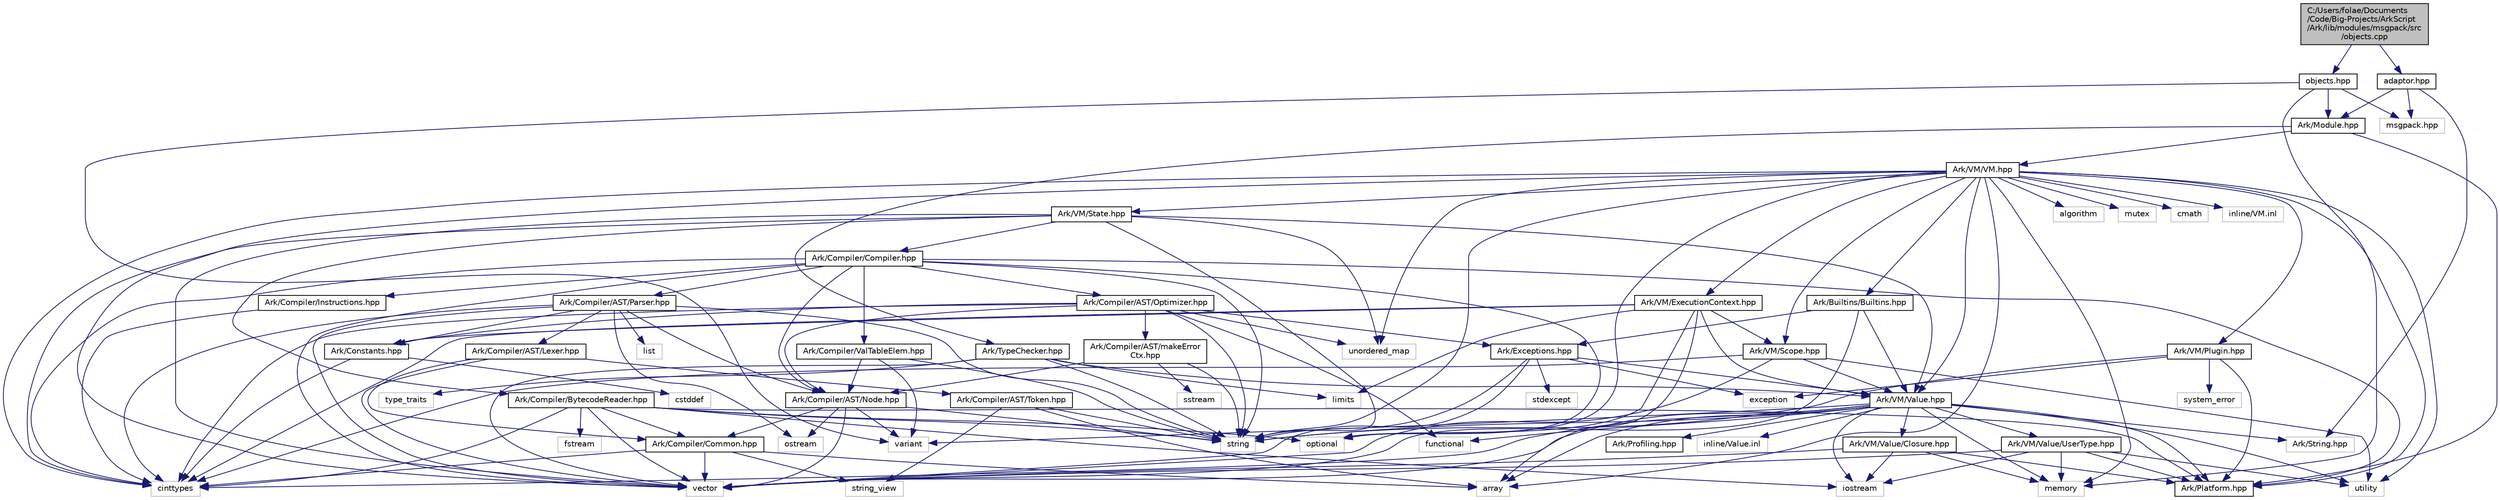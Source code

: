 digraph "C:/Users/folae/Documents/Code/Big-Projects/ArkScript/Ark/lib/modules/msgpack/src/objects.cpp"
{
 // INTERACTIVE_SVG=YES
 // LATEX_PDF_SIZE
  edge [fontname="Helvetica",fontsize="10",labelfontname="Helvetica",labelfontsize="10"];
  node [fontname="Helvetica",fontsize="10",shape=record];
  Node1 [label="C:/Users/folae/Documents\l/Code/Big-Projects/ArkScript\l/Ark/lib/modules/msgpack/src\l/objects.cpp",height=0.2,width=0.4,color="black", fillcolor="grey75", style="filled", fontcolor="black",tooltip=" "];
  Node1 -> Node2 [color="midnightblue",fontsize="10",style="solid",fontname="Helvetica"];
  Node2 [label="objects.hpp",height=0.2,width=0.4,color="black", fillcolor="white", style="filled",URL="$d9/da0/objects_8hpp.html",tooltip=" "];
  Node2 -> Node3 [color="midnightblue",fontsize="10",style="solid",fontname="Helvetica"];
  Node3 [label="variant",height=0.2,width=0.4,color="grey75", fillcolor="white", style="filled",tooltip=" "];
  Node2 -> Node4 [color="midnightblue",fontsize="10",style="solid",fontname="Helvetica"];
  Node4 [label="memory",height=0.2,width=0.4,color="grey75", fillcolor="white", style="filled",tooltip=" "];
  Node2 -> Node5 [color="midnightblue",fontsize="10",style="solid",fontname="Helvetica"];
  Node5 [label="msgpack.hpp",height=0.2,width=0.4,color="grey75", fillcolor="white", style="filled",tooltip=" "];
  Node2 -> Node6 [color="midnightblue",fontsize="10",style="solid",fontname="Helvetica"];
  Node6 [label="Ark/Module.hpp",height=0.2,width=0.4,color="black", fillcolor="white", style="filled",URL="$d5/d44/Module_8hpp.html",tooltip=" "];
  Node6 -> Node7 [color="midnightblue",fontsize="10",style="solid",fontname="Helvetica"];
  Node7 [label="Ark/VM/VM.hpp",height=0.2,width=0.4,color="black", fillcolor="white", style="filled",URL="$d1/d91/VM_8hpp.html",tooltip="The ArkScript virtual machine."];
  Node7 -> Node8 [color="midnightblue",fontsize="10",style="solid",fontname="Helvetica"];
  Node8 [label="array",height=0.2,width=0.4,color="grey75", fillcolor="white", style="filled",tooltip=" "];
  Node7 -> Node9 [color="midnightblue",fontsize="10",style="solid",fontname="Helvetica"];
  Node9 [label="vector",height=0.2,width=0.4,color="grey75", fillcolor="white", style="filled",tooltip=" "];
  Node7 -> Node10 [color="midnightblue",fontsize="10",style="solid",fontname="Helvetica"];
  Node10 [label="string",height=0.2,width=0.4,color="grey75", fillcolor="white", style="filled",tooltip=" "];
  Node7 -> Node11 [color="midnightblue",fontsize="10",style="solid",fontname="Helvetica"];
  Node11 [label="cinttypes",height=0.2,width=0.4,color="grey75", fillcolor="white", style="filled",tooltip=" "];
  Node7 -> Node12 [color="midnightblue",fontsize="10",style="solid",fontname="Helvetica"];
  Node12 [label="algorithm",height=0.2,width=0.4,color="grey75", fillcolor="white", style="filled",tooltip=" "];
  Node7 -> Node13 [color="midnightblue",fontsize="10",style="solid",fontname="Helvetica"];
  Node13 [label="optional",height=0.2,width=0.4,color="grey75", fillcolor="white", style="filled",tooltip=" "];
  Node7 -> Node4 [color="midnightblue",fontsize="10",style="solid",fontname="Helvetica"];
  Node7 -> Node14 [color="midnightblue",fontsize="10",style="solid",fontname="Helvetica"];
  Node14 [label="unordered_map",height=0.2,width=0.4,color="grey75", fillcolor="white", style="filled",tooltip=" "];
  Node7 -> Node15 [color="midnightblue",fontsize="10",style="solid",fontname="Helvetica"];
  Node15 [label="utility",height=0.2,width=0.4,color="grey75", fillcolor="white", style="filled",tooltip=" "];
  Node7 -> Node16 [color="midnightblue",fontsize="10",style="solid",fontname="Helvetica"];
  Node16 [label="mutex",height=0.2,width=0.4,color="grey75", fillcolor="white", style="filled",tooltip=" "];
  Node7 -> Node17 [color="midnightblue",fontsize="10",style="solid",fontname="Helvetica"];
  Node17 [label="Ark/VM/Value.hpp",height=0.2,width=0.4,color="black", fillcolor="white", style="filled",URL="$de/dfd/Value_8hpp.html",tooltip=" "];
  Node17 -> Node9 [color="midnightblue",fontsize="10",style="solid",fontname="Helvetica"];
  Node17 -> Node3 [color="midnightblue",fontsize="10",style="solid",fontname="Helvetica"];
  Node17 -> Node10 [color="midnightblue",fontsize="10",style="solid",fontname="Helvetica"];
  Node17 -> Node11 [color="midnightblue",fontsize="10",style="solid",fontname="Helvetica"];
  Node17 -> Node18 [color="midnightblue",fontsize="10",style="solid",fontname="Helvetica"];
  Node18 [label="iostream",height=0.2,width=0.4,color="grey75", fillcolor="white", style="filled",tooltip=" "];
  Node17 -> Node4 [color="midnightblue",fontsize="10",style="solid",fontname="Helvetica"];
  Node17 -> Node19 [color="midnightblue",fontsize="10",style="solid",fontname="Helvetica"];
  Node19 [label="functional",height=0.2,width=0.4,color="grey75", fillcolor="white", style="filled",tooltip=" "];
  Node17 -> Node15 [color="midnightblue",fontsize="10",style="solid",fontname="Helvetica"];
  Node17 -> Node20 [color="midnightblue",fontsize="10",style="solid",fontname="Helvetica"];
  Node20 [label="Ark/String.hpp",height=0.2,width=0.4,color="grey75", fillcolor="white", style="filled",tooltip=" "];
  Node17 -> Node8 [color="midnightblue",fontsize="10",style="solid",fontname="Helvetica"];
  Node17 -> Node21 [color="midnightblue",fontsize="10",style="solid",fontname="Helvetica"];
  Node21 [label="Ark/VM/Value/Closure.hpp",height=0.2,width=0.4,color="black", fillcolor="white", style="filled",URL="$dc/dd5/Closure_8hpp.html",tooltip="Subtype of the value type, handling closures."];
  Node21 -> Node4 [color="midnightblue",fontsize="10",style="solid",fontname="Helvetica"];
  Node21 -> Node9 [color="midnightblue",fontsize="10",style="solid",fontname="Helvetica"];
  Node21 -> Node18 [color="midnightblue",fontsize="10",style="solid",fontname="Helvetica"];
  Node21 -> Node22 [color="midnightblue",fontsize="10",style="solid",fontname="Helvetica"];
  Node22 [label="Ark/Platform.hpp",height=0.2,width=0.4,color="black", fillcolor="white", style="filled",URL="$d5/d40/Platform_8hpp.html",tooltip="ArkScript configuration macros."];
  Node17 -> Node23 [color="midnightblue",fontsize="10",style="solid",fontname="Helvetica"];
  Node23 [label="Ark/VM/Value/UserType.hpp",height=0.2,width=0.4,color="black", fillcolor="white", style="filled",URL="$dc/d3d/UserType_8hpp.html",tooltip="Subtype of the value, capable of handling any C++ type."];
  Node23 -> Node18 [color="midnightblue",fontsize="10",style="solid",fontname="Helvetica"];
  Node23 -> Node9 [color="midnightblue",fontsize="10",style="solid",fontname="Helvetica"];
  Node23 -> Node15 [color="midnightblue",fontsize="10",style="solid",fontname="Helvetica"];
  Node23 -> Node4 [color="midnightblue",fontsize="10",style="solid",fontname="Helvetica"];
  Node23 -> Node22 [color="midnightblue",fontsize="10",style="solid",fontname="Helvetica"];
  Node17 -> Node22 [color="midnightblue",fontsize="10",style="solid",fontname="Helvetica"];
  Node17 -> Node24 [color="midnightblue",fontsize="10",style="solid",fontname="Helvetica"];
  Node24 [label="Ark/Profiling.hpp",height=0.2,width=0.4,color="black", fillcolor="white", style="filled",URL="$d0/dd2/Profiling_8hpp.html",tooltip=" "];
  Node17 -> Node25 [color="midnightblue",fontsize="10",style="solid",fontname="Helvetica"];
  Node25 [label="inline/Value.inl",height=0.2,width=0.4,color="grey75", fillcolor="white", style="filled",tooltip=" "];
  Node7 -> Node26 [color="midnightblue",fontsize="10",style="solid",fontname="Helvetica"];
  Node26 [label="Ark/VM/Scope.hpp",height=0.2,width=0.4,color="black", fillcolor="white", style="filled",URL="$d8/dcd/Scope_8hpp.html",tooltip="The virtual machine scope system."];
  Node26 -> Node9 [color="midnightblue",fontsize="10",style="solid",fontname="Helvetica"];
  Node26 -> Node15 [color="midnightblue",fontsize="10",style="solid",fontname="Helvetica"];
  Node26 -> Node11 [color="midnightblue",fontsize="10",style="solid",fontname="Helvetica"];
  Node26 -> Node17 [color="midnightblue",fontsize="10",style="solid",fontname="Helvetica"];
  Node7 -> Node27 [color="midnightblue",fontsize="10",style="solid",fontname="Helvetica"];
  Node27 [label="Ark/VM/State.hpp",height=0.2,width=0.4,color="black", fillcolor="white", style="filled",URL="$d0/db5/State_8hpp.html",tooltip="State used by the virtual machine: it loads the bytecode, can compile it if needed,..."];
  Node27 -> Node10 [color="midnightblue",fontsize="10",style="solid",fontname="Helvetica"];
  Node27 -> Node9 [color="midnightblue",fontsize="10",style="solid",fontname="Helvetica"];
  Node27 -> Node11 [color="midnightblue",fontsize="10",style="solid",fontname="Helvetica"];
  Node27 -> Node14 [color="midnightblue",fontsize="10",style="solid",fontname="Helvetica"];
  Node27 -> Node17 [color="midnightblue",fontsize="10",style="solid",fontname="Helvetica"];
  Node27 -> Node28 [color="midnightblue",fontsize="10",style="solid",fontname="Helvetica"];
  Node28 [label="Ark/Compiler/BytecodeReader.hpp",height=0.2,width=0.4,color="black", fillcolor="white", style="filled",URL="$d1/d84/BytecodeReader_8hpp.html",tooltip="A bytecode disassembler for ArkScript."];
  Node28 -> Node9 [color="midnightblue",fontsize="10",style="solid",fontname="Helvetica"];
  Node28 -> Node29 [color="midnightblue",fontsize="10",style="solid",fontname="Helvetica"];
  Node29 [label="fstream",height=0.2,width=0.4,color="grey75", fillcolor="white", style="filled",tooltip=" "];
  Node28 -> Node18 [color="midnightblue",fontsize="10",style="solid",fontname="Helvetica"];
  Node28 -> Node10 [color="midnightblue",fontsize="10",style="solid",fontname="Helvetica"];
  Node28 -> Node11 [color="midnightblue",fontsize="10",style="solid",fontname="Helvetica"];
  Node28 -> Node13 [color="midnightblue",fontsize="10",style="solid",fontname="Helvetica"];
  Node28 -> Node22 [color="midnightblue",fontsize="10",style="solid",fontname="Helvetica"];
  Node28 -> Node30 [color="midnightblue",fontsize="10",style="solid",fontname="Helvetica"];
  Node30 [label="Ark/Compiler/Common.hpp",height=0.2,width=0.4,color="black", fillcolor="white", style="filled",URL="$d8/ddd/Common_8hpp.html",tooltip="Common code for the compiler."];
  Node30 -> Node8 [color="midnightblue",fontsize="10",style="solid",fontname="Helvetica"];
  Node30 -> Node31 [color="midnightblue",fontsize="10",style="solid",fontname="Helvetica"];
  Node31 [label="string_view",height=0.2,width=0.4,color="grey75", fillcolor="white", style="filled",tooltip=" "];
  Node30 -> Node9 [color="midnightblue",fontsize="10",style="solid",fontname="Helvetica"];
  Node30 -> Node11 [color="midnightblue",fontsize="10",style="solid",fontname="Helvetica"];
  Node27 -> Node32 [color="midnightblue",fontsize="10",style="solid",fontname="Helvetica"];
  Node32 [label="Ark/Compiler/Compiler.hpp",height=0.2,width=0.4,color="black", fillcolor="white", style="filled",URL="$d8/d0f/Compiler_8hpp.html",tooltip="ArkScript compiler is in charge of transforming the AST into bytecode."];
  Node32 -> Node9 [color="midnightblue",fontsize="10",style="solid",fontname="Helvetica"];
  Node32 -> Node10 [color="midnightblue",fontsize="10",style="solid",fontname="Helvetica"];
  Node32 -> Node11 [color="midnightblue",fontsize="10",style="solid",fontname="Helvetica"];
  Node32 -> Node13 [color="midnightblue",fontsize="10",style="solid",fontname="Helvetica"];
  Node32 -> Node22 [color="midnightblue",fontsize="10",style="solid",fontname="Helvetica"];
  Node32 -> Node33 [color="midnightblue",fontsize="10",style="solid",fontname="Helvetica"];
  Node33 [label="Ark/Compiler/Instructions.hpp",height=0.2,width=0.4,color="black", fillcolor="white", style="filled",URL="$d8/daa/Instructions_8hpp.html",tooltip="The different instructions used by the compiler and virtual machine."];
  Node33 -> Node11 [color="midnightblue",fontsize="10",style="solid",fontname="Helvetica"];
  Node32 -> Node34 [color="midnightblue",fontsize="10",style="solid",fontname="Helvetica"];
  Node34 [label="Ark/Compiler/AST/Node.hpp",height=0.2,width=0.4,color="black", fillcolor="white", style="filled",URL="$d7/dc6/Node_8hpp.html",tooltip="AST node used by the parser, optimizer and compiler."];
  Node34 -> Node3 [color="midnightblue",fontsize="10",style="solid",fontname="Helvetica"];
  Node34 -> Node35 [color="midnightblue",fontsize="10",style="solid",fontname="Helvetica"];
  Node35 [label="ostream",height=0.2,width=0.4,color="grey75", fillcolor="white", style="filled",tooltip=" "];
  Node34 -> Node10 [color="midnightblue",fontsize="10",style="solid",fontname="Helvetica"];
  Node34 -> Node9 [color="midnightblue",fontsize="10",style="solid",fontname="Helvetica"];
  Node34 -> Node30 [color="midnightblue",fontsize="10",style="solid",fontname="Helvetica"];
  Node32 -> Node36 [color="midnightblue",fontsize="10",style="solid",fontname="Helvetica"];
  Node36 [label="Ark/Compiler/AST/Parser.hpp",height=0.2,width=0.4,color="black", fillcolor="white", style="filled",URL="$d7/ddd/Parser_8hpp.html",tooltip="Parses a token stream into an AST by using the Ark::Node."];
  Node36 -> Node10 [color="midnightblue",fontsize="10",style="solid",fontname="Helvetica"];
  Node36 -> Node37 [color="midnightblue",fontsize="10",style="solid",fontname="Helvetica"];
  Node37 [label="list",height=0.2,width=0.4,color="grey75", fillcolor="white", style="filled",tooltip=" "];
  Node36 -> Node35 [color="midnightblue",fontsize="10",style="solid",fontname="Helvetica"];
  Node36 -> Node9 [color="midnightblue",fontsize="10",style="solid",fontname="Helvetica"];
  Node36 -> Node11 [color="midnightblue",fontsize="10",style="solid",fontname="Helvetica"];
  Node36 -> Node38 [color="midnightblue",fontsize="10",style="solid",fontname="Helvetica"];
  Node38 [label="Ark/Constants.hpp",height=0.2,width=0.4,color="black", fillcolor="white", style="filled",URL="$d6/de9/Constants_8hpp.html",tooltip="Constants used by ArkScript."];
  Node38 -> Node11 [color="midnightblue",fontsize="10",style="solid",fontname="Helvetica"];
  Node38 -> Node39 [color="midnightblue",fontsize="10",style="solid",fontname="Helvetica"];
  Node39 [label="cstddef",height=0.2,width=0.4,color="grey75", fillcolor="white", style="filled",tooltip=" "];
  Node36 -> Node40 [color="midnightblue",fontsize="10",style="solid",fontname="Helvetica"];
  Node40 [label="Ark/Compiler/AST/Lexer.hpp",height=0.2,width=0.4,color="black", fillcolor="white", style="filled",URL="$da/d79/Lexer_8hpp.html",tooltip="Tokenize ArkScript code."];
  Node40 -> Node9 [color="midnightblue",fontsize="10",style="solid",fontname="Helvetica"];
  Node40 -> Node41 [color="midnightblue",fontsize="10",style="solid",fontname="Helvetica"];
  Node41 [label="Ark/Compiler/AST/Token.hpp",height=0.2,width=0.4,color="black", fillcolor="white", style="filled",URL="$d3/d6e/Token_8hpp.html",tooltip="Token definition for ArkScript."];
  Node41 -> Node8 [color="midnightblue",fontsize="10",style="solid",fontname="Helvetica"];
  Node41 -> Node10 [color="midnightblue",fontsize="10",style="solid",fontname="Helvetica"];
  Node41 -> Node31 [color="midnightblue",fontsize="10",style="solid",fontname="Helvetica"];
  Node40 -> Node30 [color="midnightblue",fontsize="10",style="solid",fontname="Helvetica"];
  Node36 -> Node34 [color="midnightblue",fontsize="10",style="solid",fontname="Helvetica"];
  Node32 -> Node42 [color="midnightblue",fontsize="10",style="solid",fontname="Helvetica"];
  Node42 [label="Ark/Compiler/AST/Optimizer.hpp",height=0.2,width=0.4,color="black", fillcolor="white", style="filled",URL="$db/d93/Optimizer_8hpp.html",tooltip="Optimizes a given ArkScript AST."];
  Node42 -> Node19 [color="midnightblue",fontsize="10",style="solid",fontname="Helvetica"];
  Node42 -> Node14 [color="midnightblue",fontsize="10",style="solid",fontname="Helvetica"];
  Node42 -> Node10 [color="midnightblue",fontsize="10",style="solid",fontname="Helvetica"];
  Node42 -> Node11 [color="midnightblue",fontsize="10",style="solid",fontname="Helvetica"];
  Node42 -> Node34 [color="midnightblue",fontsize="10",style="solid",fontname="Helvetica"];
  Node42 -> Node43 [color="midnightblue",fontsize="10",style="solid",fontname="Helvetica"];
  Node43 [label="Ark/Exceptions.hpp",height=0.2,width=0.4,color="black", fillcolor="white", style="filled",URL="$d2/de9/Exceptions_8hpp.html",tooltip="ArkScript homemade exceptions."];
  Node43 -> Node44 [color="midnightblue",fontsize="10",style="solid",fontname="Helvetica"];
  Node44 [label="exception",height=0.2,width=0.4,color="grey75", fillcolor="white", style="filled",tooltip=" "];
  Node43 -> Node10 [color="midnightblue",fontsize="10",style="solid",fontname="Helvetica"];
  Node43 -> Node9 [color="midnightblue",fontsize="10",style="solid",fontname="Helvetica"];
  Node43 -> Node45 [color="midnightblue",fontsize="10",style="solid",fontname="Helvetica"];
  Node45 [label="stdexcept",height=0.2,width=0.4,color="grey75", fillcolor="white", style="filled",tooltip=" "];
  Node43 -> Node17 [color="midnightblue",fontsize="10",style="solid",fontname="Helvetica"];
  Node42 -> Node38 [color="midnightblue",fontsize="10",style="solid",fontname="Helvetica"];
  Node42 -> Node46 [color="midnightblue",fontsize="10",style="solid",fontname="Helvetica"];
  Node46 [label="Ark/Compiler/AST/makeError\lCtx.hpp",height=0.2,width=0.4,color="black", fillcolor="white", style="filled",URL="$dc/dc5/makeErrorCtx_8hpp.html",tooltip="Create string error context for AST errors."];
  Node46 -> Node47 [color="midnightblue",fontsize="10",style="solid",fontname="Helvetica"];
  Node47 [label="sstream",height=0.2,width=0.4,color="grey75", fillcolor="white", style="filled",tooltip=" "];
  Node46 -> Node10 [color="midnightblue",fontsize="10",style="solid",fontname="Helvetica"];
  Node46 -> Node34 [color="midnightblue",fontsize="10",style="solid",fontname="Helvetica"];
  Node32 -> Node48 [color="midnightblue",fontsize="10",style="solid",fontname="Helvetica"];
  Node48 [label="Ark/Compiler/ValTableElem.hpp",height=0.2,width=0.4,color="black", fillcolor="white", style="filled",URL="$dd/de7/ValTableElem_8hpp.html",tooltip="The basic value type handled by the compiler."];
  Node48 -> Node3 [color="midnightblue",fontsize="10",style="solid",fontname="Helvetica"];
  Node48 -> Node10 [color="midnightblue",fontsize="10",style="solid",fontname="Helvetica"];
  Node48 -> Node34 [color="midnightblue",fontsize="10",style="solid",fontname="Helvetica"];
  Node7 -> Node49 [color="midnightblue",fontsize="10",style="solid",fontname="Helvetica"];
  Node49 [label="Ark/VM/ExecutionContext.hpp",height=0.2,width=0.4,color="black", fillcolor="white", style="filled",URL="$db/df6/ExecutionContext_8hpp.html",tooltip="Keeping track of the internal data needed by the VM."];
  Node49 -> Node8 [color="midnightblue",fontsize="10",style="solid",fontname="Helvetica"];
  Node49 -> Node50 [color="midnightblue",fontsize="10",style="solid",fontname="Helvetica"];
  Node50 [label="limits",height=0.2,width=0.4,color="grey75", fillcolor="white", style="filled",tooltip=" "];
  Node49 -> Node13 [color="midnightblue",fontsize="10",style="solid",fontname="Helvetica"];
  Node49 -> Node11 [color="midnightblue",fontsize="10",style="solid",fontname="Helvetica"];
  Node49 -> Node38 [color="midnightblue",fontsize="10",style="solid",fontname="Helvetica"];
  Node49 -> Node17 [color="midnightblue",fontsize="10",style="solid",fontname="Helvetica"];
  Node49 -> Node26 [color="midnightblue",fontsize="10",style="solid",fontname="Helvetica"];
  Node7 -> Node51 [color="midnightblue",fontsize="10",style="solid",fontname="Helvetica"];
  Node51 [label="Ark/Builtins/Builtins.hpp",height=0.2,width=0.4,color="black", fillcolor="white", style="filled",URL="$da/d84/Builtins_8hpp.html",tooltip="Host the declaration of all the ArkScript builtins."];
  Node51 -> Node9 [color="midnightblue",fontsize="10",style="solid",fontname="Helvetica"];
  Node51 -> Node17 [color="midnightblue",fontsize="10",style="solid",fontname="Helvetica"];
  Node51 -> Node43 [color="midnightblue",fontsize="10",style="solid",fontname="Helvetica"];
  Node7 -> Node22 [color="midnightblue",fontsize="10",style="solid",fontname="Helvetica"];
  Node7 -> Node52 [color="midnightblue",fontsize="10",style="solid",fontname="Helvetica"];
  Node52 [label="Ark/VM/Plugin.hpp",height=0.2,width=0.4,color="black", fillcolor="white", style="filled",URL="$db/d0e/Plugin_8hpp.html",tooltip="Loads .dll/.so/.dynlib files."];
  Node52 -> Node22 [color="midnightblue",fontsize="10",style="solid",fontname="Helvetica"];
  Node52 -> Node10 [color="midnightblue",fontsize="10",style="solid",fontname="Helvetica"];
  Node52 -> Node53 [color="midnightblue",fontsize="10",style="solid",fontname="Helvetica"];
  Node53 [label="system_error",height=0.2,width=0.4,color="grey75", fillcolor="white", style="filled",tooltip=" "];
  Node52 -> Node44 [color="midnightblue",fontsize="10",style="solid",fontname="Helvetica"];
  Node7 -> Node54 [color="midnightblue",fontsize="10",style="solid",fontname="Helvetica"];
  Node54 [label="cmath",height=0.2,width=0.4,color="grey75", fillcolor="white", style="filled",tooltip=" "];
  Node7 -> Node55 [color="midnightblue",fontsize="10",style="solid",fontname="Helvetica"];
  Node55 [label="inline/VM.inl",height=0.2,width=0.4,color="grey75", fillcolor="white", style="filled",tooltip=" "];
  Node6 -> Node22 [color="midnightblue",fontsize="10",style="solid",fontname="Helvetica"];
  Node6 -> Node56 [color="midnightblue",fontsize="10",style="solid",fontname="Helvetica"];
  Node56 [label="Ark/TypeChecker.hpp",height=0.2,width=0.4,color="black", fillcolor="white", style="filled",URL="$db/d5e/TypeChecker_8hpp.html",tooltip=" "];
  Node56 -> Node50 [color="midnightblue",fontsize="10",style="solid",fontname="Helvetica"];
  Node56 -> Node10 [color="midnightblue",fontsize="10",style="solid",fontname="Helvetica"];
  Node56 -> Node9 [color="midnightblue",fontsize="10",style="solid",fontname="Helvetica"];
  Node56 -> Node57 [color="midnightblue",fontsize="10",style="solid",fontname="Helvetica"];
  Node57 [label="type_traits",height=0.2,width=0.4,color="grey75", fillcolor="white", style="filled",tooltip=" "];
  Node56 -> Node17 [color="midnightblue",fontsize="10",style="solid",fontname="Helvetica"];
  Node1 -> Node58 [color="midnightblue",fontsize="10",style="solid",fontname="Helvetica"];
  Node58 [label="adaptor.hpp",height=0.2,width=0.4,color="black", fillcolor="white", style="filled",URL="$da/d42/adaptor_8hpp.html",tooltip=" "];
  Node58 -> Node20 [color="midnightblue",fontsize="10",style="solid",fontname="Helvetica"];
  Node58 -> Node6 [color="midnightblue",fontsize="10",style="solid",fontname="Helvetica"];
  Node58 -> Node5 [color="midnightblue",fontsize="10",style="solid",fontname="Helvetica"];
}

